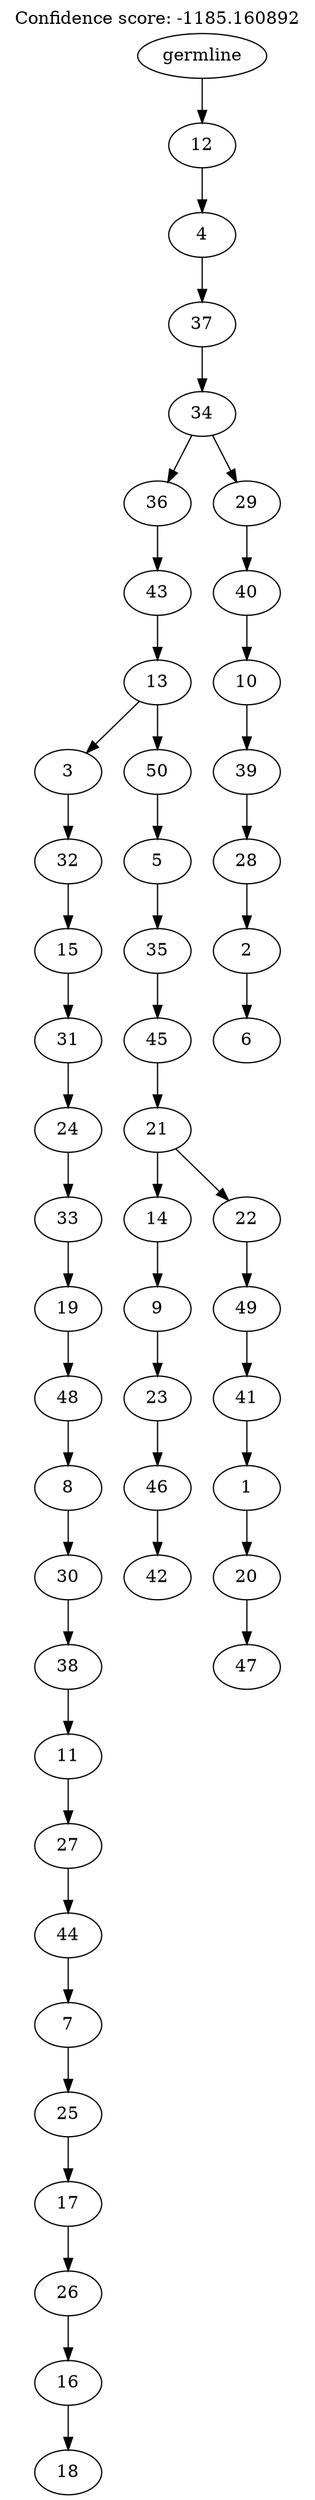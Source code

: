 digraph g {
	"49" -> "50";
	"50" [label="18"];
	"48" -> "49";
	"49" [label="16"];
	"47" -> "48";
	"48" [label="26"];
	"46" -> "47";
	"47" [label="17"];
	"45" -> "46";
	"46" [label="25"];
	"44" -> "45";
	"45" [label="7"];
	"43" -> "44";
	"44" [label="44"];
	"42" -> "43";
	"43" [label="27"];
	"41" -> "42";
	"42" [label="11"];
	"40" -> "41";
	"41" [label="38"];
	"39" -> "40";
	"40" [label="30"];
	"38" -> "39";
	"39" [label="8"];
	"37" -> "38";
	"38" [label="48"];
	"36" -> "37";
	"37" [label="19"];
	"35" -> "36";
	"36" [label="33"];
	"34" -> "35";
	"35" [label="24"];
	"33" -> "34";
	"34" [label="31"];
	"32" -> "33";
	"33" [label="15"];
	"31" -> "32";
	"32" [label="32"];
	"29" -> "30";
	"30" [label="42"];
	"28" -> "29";
	"29" [label="46"];
	"27" -> "28";
	"28" [label="23"];
	"26" -> "27";
	"27" [label="9"];
	"24" -> "25";
	"25" [label="47"];
	"23" -> "24";
	"24" [label="20"];
	"22" -> "23";
	"23" [label="1"];
	"21" -> "22";
	"22" [label="41"];
	"20" -> "21";
	"21" [label="49"];
	"19" -> "20";
	"20" [label="22"];
	"19" -> "26";
	"26" [label="14"];
	"18" -> "19";
	"19" [label="21"];
	"17" -> "18";
	"18" [label="45"];
	"16" -> "17";
	"17" [label="35"];
	"15" -> "16";
	"16" [label="5"];
	"14" -> "15";
	"15" [label="50"];
	"14" -> "31";
	"31" [label="3"];
	"13" -> "14";
	"14" [label="13"];
	"12" -> "13";
	"13" [label="43"];
	"10" -> "11";
	"11" [label="6"];
	"9" -> "10";
	"10" [label="2"];
	"8" -> "9";
	"9" [label="28"];
	"7" -> "8";
	"8" [label="39"];
	"6" -> "7";
	"7" [label="10"];
	"5" -> "6";
	"6" [label="40"];
	"4" -> "5";
	"5" [label="29"];
	"4" -> "12";
	"12" [label="36"];
	"3" -> "4";
	"4" [label="34"];
	"2" -> "3";
	"3" [label="37"];
	"1" -> "2";
	"2" [label="4"];
	"0" -> "1";
	"1" [label="12"];
	"0" [label="germline"];
	labelloc="t";
	label="Confidence score: -1185.160892";
}

